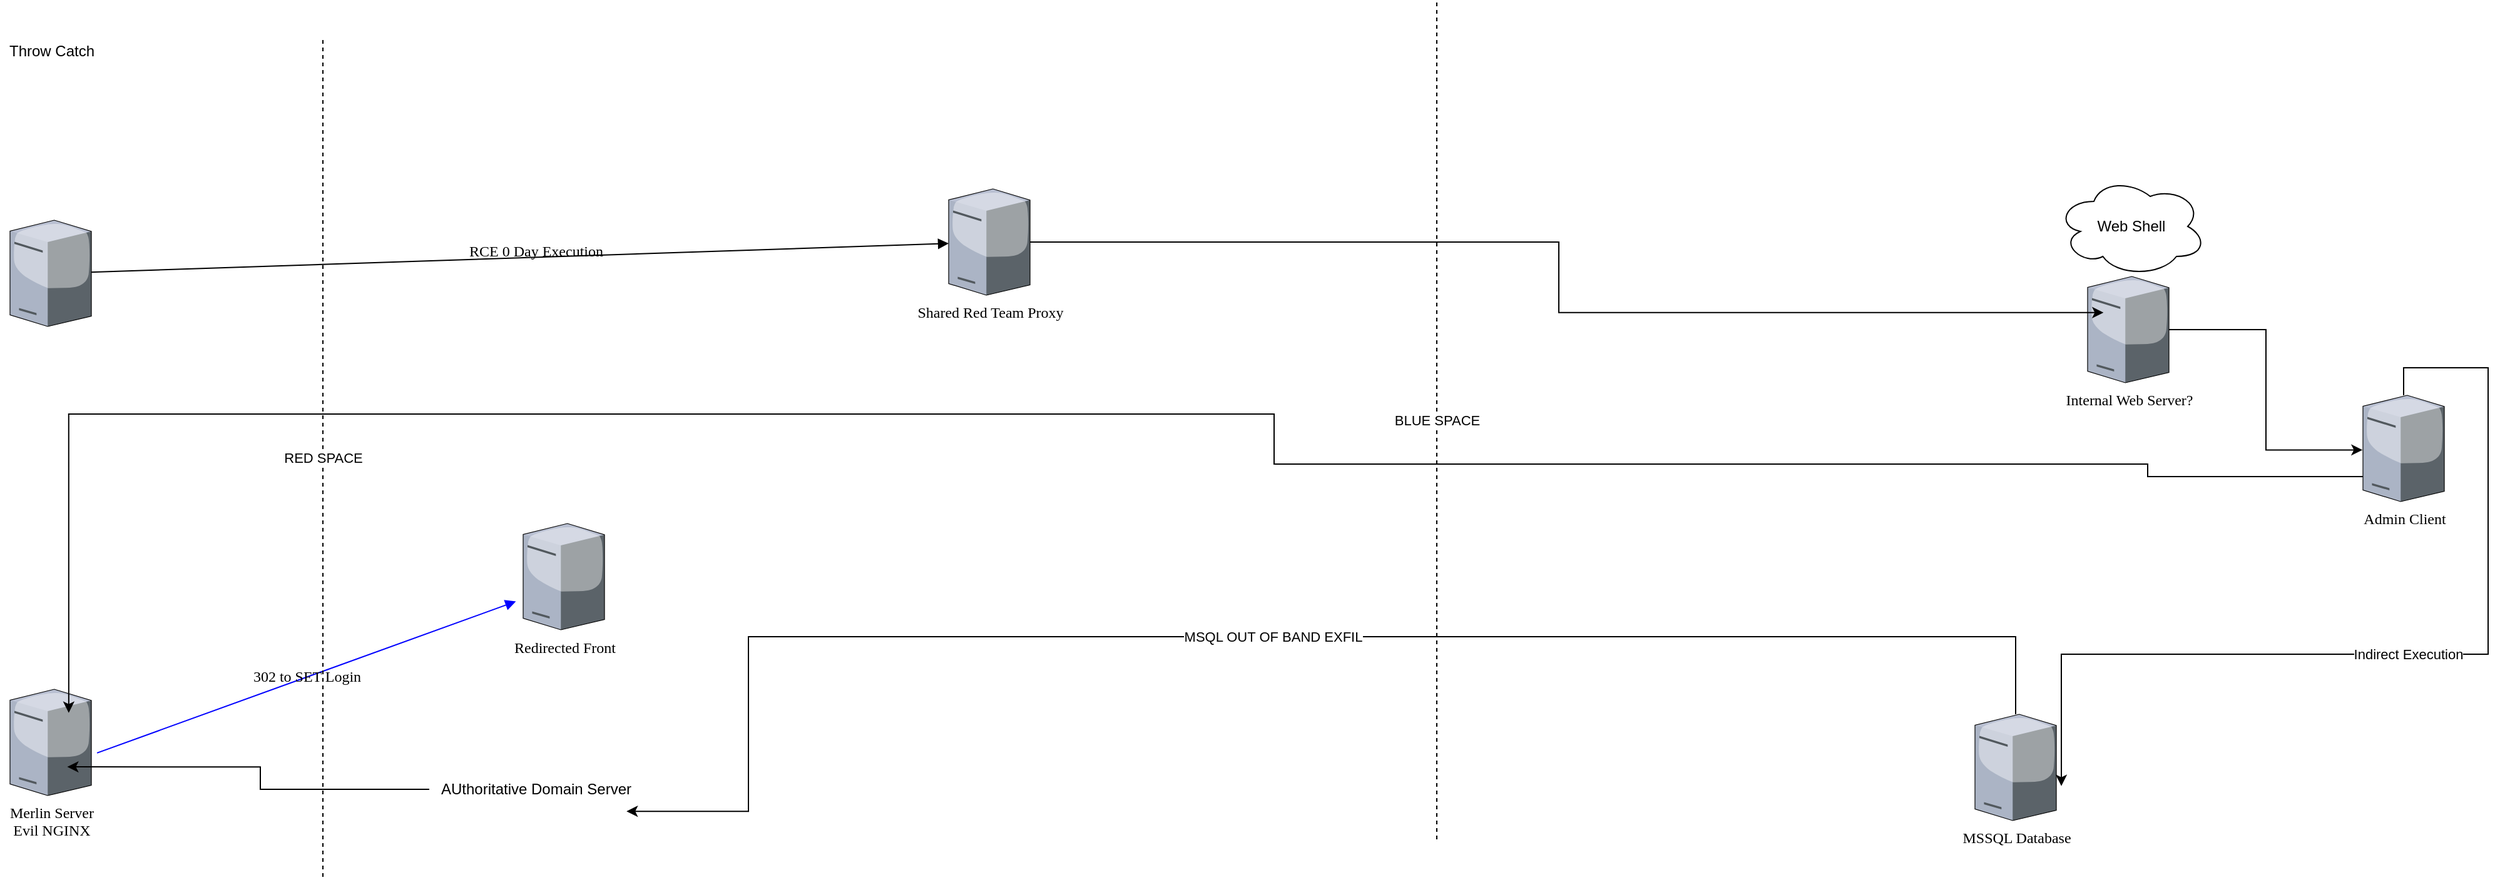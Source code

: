 <mxfile version="18.2.0" type="github">
  <diagram name="Page-1" id="822b0af5-4adb-64df-f703-e8dfc1f81529">
    <mxGraphModel dx="1209" dy="773" grid="1" gridSize="10" guides="1" tooltips="1" connect="1" arrows="1" fold="1" page="1" pageScale="1" pageWidth="1100" pageHeight="850" background="none" math="0" shadow="0">
      <root>
        <mxCell id="0" />
        <mxCell id="1" parent="0" />
        <mxCell id="fcotVjbgfwCwU61ofQpz-14" style="edgeStyle=orthogonalEdgeStyle;rounded=0;orthogonalLoop=1;jettySize=auto;html=1;entryX=-0.005;entryY=0.514;entryDx=0;entryDy=0;entryPerimeter=0;" parent="1" source="7d933b09d9755ecc-21" target="jcjgRVJiXbN5dsq2jPHo-1" edge="1">
          <mxGeometry relative="1" as="geometry" />
        </mxCell>
        <mxCell id="7d933b09d9755ecc-21" value="Internal Web Server?" style="verticalLabelPosition=bottom;aspect=fixed;html=1;verticalAlign=top;strokeColor=none;shape=mxgraph.citrix.tower_server;rounded=0;shadow=0;comic=0;fontFamily=Verdana;" parent="1" vertex="1">
          <mxGeometry x="1830" y="270" width="65" height="85" as="geometry" />
        </mxCell>
        <mxCell id="7d933b09d9755ecc-34" value="Merlin Server&lt;br&gt;Evil NGINX" style="verticalLabelPosition=bottom;aspect=fixed;html=1;verticalAlign=top;strokeColor=none;shape=mxgraph.citrix.tower_server;rounded=0;shadow=0;comic=0;fontFamily=Verdana;" parent="1" vertex="1">
          <mxGeometry x="170" y="600" width="65" height="85" as="geometry" />
        </mxCell>
        <mxCell id="fcotVjbgfwCwU61ofQpz-15" value="MSQL OUT OF BAND EXFIL" style="edgeStyle=orthogonalEdgeStyle;rounded=0;orthogonalLoop=1;jettySize=auto;html=1;entryX=0.927;entryY=1.38;entryDx=0;entryDy=0;entryPerimeter=0;" parent="1" source="7d933b09d9755ecc-38" target="fcotVjbgfwCwU61ofQpz-13" edge="1">
          <mxGeometry relative="1" as="geometry">
            <Array as="points">
              <mxPoint x="760" y="558" />
              <mxPoint x="760" y="698" />
            </Array>
          </mxGeometry>
        </mxCell>
        <mxCell id="7d933b09d9755ecc-38" value="MSSQL Database" style="verticalLabelPosition=bottom;aspect=fixed;html=1;verticalAlign=top;strokeColor=none;shape=mxgraph.citrix.tower_server;rounded=0;shadow=0;comic=0;fontFamily=Verdana;" parent="1" vertex="1">
          <mxGeometry x="1740" y="620" width="65" height="85" as="geometry" />
        </mxCell>
        <mxCell id="7d933b09d9755ecc-39" value="302 to SET Login" style="edgeStyle=none;rounded=0;html=1;exitX=1.07;exitY=0.599;labelBackgroundColor=none;startFill=0;endArrow=block;endFill=1;strokeColor=#0000FF;strokeWidth=1;fontFamily=Verdana;fontSize=12;exitDx=0;exitDy=0;exitPerimeter=0;entryX=-0.089;entryY=0.733;entryDx=0;entryDy=0;entryPerimeter=0;" parent="1" source="7d933b09d9755ecc-34" target="fcotVjbgfwCwU61ofQpz-4" edge="1">
          <mxGeometry relative="1" as="geometry">
            <mxPoint x="698.0" y="755.5" as="sourcePoint" />
            <mxPoint x="1010.718" y="559.177" as="targetPoint" />
          </mxGeometry>
        </mxCell>
        <mxCell id="7d933b09d9755ecc-43" value="RCE 0 Day Execution" style="edgeStyle=none;rounded=0;html=1;labelBackgroundColor=none;startFill=0;endArrow=block;endFill=1;strokeWidth=1;fontFamily=Verdana;fontSize=12;exitX=0.865;exitY=0.493;exitDx=0;exitDy=0;exitPerimeter=0;" parent="1" source="fcotVjbgfwCwU61ofQpz-2" edge="1" target="fcotVjbgfwCwU61ofQpz-6">
          <mxGeometry x="0.049" y="5" relative="1" as="geometry">
            <mxPoint x="470" y="310" as="sourcePoint" />
            <mxPoint x="870" y="240" as="targetPoint" />
            <mxPoint as="offset" />
          </mxGeometry>
        </mxCell>
        <mxCell id="fcotVjbgfwCwU61ofQpz-1" value="RED SPACE" style="endArrow=none;dashed=1;html=1;rounded=0;" parent="1" edge="1">
          <mxGeometry width="50" height="50" relative="1" as="geometry">
            <mxPoint x="420" y="750" as="sourcePoint" />
            <mxPoint x="420" y="80" as="targetPoint" />
          </mxGeometry>
        </mxCell>
        <mxCell id="fcotVjbgfwCwU61ofQpz-2" value="" style="verticalLabelPosition=bottom;aspect=fixed;html=1;verticalAlign=top;strokeColor=none;shape=mxgraph.citrix.tower_server;rounded=0;shadow=0;comic=0;fontFamily=Verdana;" parent="1" vertex="1">
          <mxGeometry x="170" y="225" width="65" height="85" as="geometry" />
        </mxCell>
        <mxCell id="fcotVjbgfwCwU61ofQpz-3" value="Throw Catch" style="text;html=1;align=center;verticalAlign=middle;resizable=0;points=[];autosize=1;strokeColor=none;fillColor=none;" parent="1" vertex="1">
          <mxGeometry x="162.5" y="80" width="80" height="20" as="geometry" />
        </mxCell>
        <mxCell id="fcotVjbgfwCwU61ofQpz-4" value="Redirected Front" style="verticalLabelPosition=bottom;aspect=fixed;html=1;verticalAlign=top;strokeColor=none;shape=mxgraph.citrix.tower_server;rounded=0;shadow=0;comic=0;fontFamily=Verdana;" parent="1" vertex="1">
          <mxGeometry x="580" y="467.5" width="65" height="85" as="geometry" />
        </mxCell>
        <mxCell id="fcotVjbgfwCwU61ofQpz-5" value="BLUE SPACE" style="endArrow=none;dashed=1;html=1;rounded=0;" parent="1" edge="1">
          <mxGeometry width="50" height="50" relative="1" as="geometry">
            <mxPoint x="1310" y="720" as="sourcePoint" />
            <mxPoint x="1310" y="50" as="targetPoint" />
          </mxGeometry>
        </mxCell>
        <mxCell id="fcotVjbgfwCwU61ofQpz-10" style="edgeStyle=orthogonalEdgeStyle;rounded=0;orthogonalLoop=1;jettySize=auto;html=1;entryX=0.195;entryY=0.34;entryDx=0;entryDy=0;entryPerimeter=0;" parent="1" source="fcotVjbgfwCwU61ofQpz-6" target="7d933b09d9755ecc-21" edge="1">
          <mxGeometry relative="1" as="geometry" />
        </mxCell>
        <mxCell id="fcotVjbgfwCwU61ofQpz-6" value="Shared Red Team Proxy" style="verticalLabelPosition=bottom;aspect=fixed;html=1;verticalAlign=top;strokeColor=none;shape=mxgraph.citrix.tower_server;rounded=0;shadow=0;comic=0;fontFamily=Verdana;" parent="1" vertex="1">
          <mxGeometry x="920" y="200" width="65" height="85" as="geometry" />
        </mxCell>
        <mxCell id="fcotVjbgfwCwU61ofQpz-11" style="edgeStyle=orthogonalEdgeStyle;rounded=0;orthogonalLoop=1;jettySize=auto;html=1;entryX=0.722;entryY=0.222;entryDx=0;entryDy=0;entryPerimeter=0;" parent="1" source="jcjgRVJiXbN5dsq2jPHo-1" target="7d933b09d9755ecc-34" edge="1">
          <mxGeometry relative="1" as="geometry">
            <mxPoint x="1720" y="390" as="sourcePoint" />
            <mxPoint x="830" y="710" as="targetPoint" />
            <Array as="points">
              <mxPoint x="2083" y="430" />
              <mxPoint x="1878" y="430" />
              <mxPoint x="1878" y="420" />
              <mxPoint x="1180" y="420" />
              <mxPoint x="1180" y="380" />
              <mxPoint x="217" y="380" />
            </Array>
          </mxGeometry>
        </mxCell>
        <mxCell id="fcotVjbgfwCwU61ofQpz-16" style="edgeStyle=orthogonalEdgeStyle;rounded=0;orthogonalLoop=1;jettySize=auto;html=1;entryX=0.703;entryY=0.73;entryDx=0;entryDy=0;entryPerimeter=0;" parent="1" source="fcotVjbgfwCwU61ofQpz-13" target="7d933b09d9755ecc-34" edge="1">
          <mxGeometry relative="1" as="geometry" />
        </mxCell>
        <mxCell id="fcotVjbgfwCwU61ofQpz-13" value="AUthoritative Domain Server" style="text;html=1;align=center;verticalAlign=middle;resizable=0;points=[];autosize=1;strokeColor=none;fillColor=none;" parent="1" vertex="1">
          <mxGeometry x="505" y="670" width="170" height="20" as="geometry" />
        </mxCell>
        <mxCell id="jcjgRVJiXbN5dsq2jPHo-3" value="Indirect Execution" style="edgeStyle=orthogonalEdgeStyle;rounded=0;orthogonalLoop=1;jettySize=auto;html=1;entryX=1.062;entryY=0.675;entryDx=0;entryDy=0;entryPerimeter=0;" edge="1" parent="1" source="jcjgRVJiXbN5dsq2jPHo-1" target="7d933b09d9755ecc-38">
          <mxGeometry relative="1" as="geometry">
            <Array as="points">
              <mxPoint x="2150" y="343" />
              <mxPoint x="2150" y="572" />
            </Array>
          </mxGeometry>
        </mxCell>
        <mxCell id="jcjgRVJiXbN5dsq2jPHo-1" value="Admin Client" style="verticalLabelPosition=bottom;aspect=fixed;html=1;verticalAlign=top;strokeColor=none;shape=mxgraph.citrix.tower_server;rounded=0;shadow=0;comic=0;fontFamily=Verdana;" vertex="1" parent="1">
          <mxGeometry x="2050" y="365" width="65" height="85" as="geometry" />
        </mxCell>
        <mxCell id="jcjgRVJiXbN5dsq2jPHo-2" value="Web Shell" style="ellipse;shape=cloud;whiteSpace=wrap;html=1;" vertex="1" parent="1">
          <mxGeometry x="1805" y="190" width="120" height="80" as="geometry" />
        </mxCell>
      </root>
    </mxGraphModel>
  </diagram>
</mxfile>
